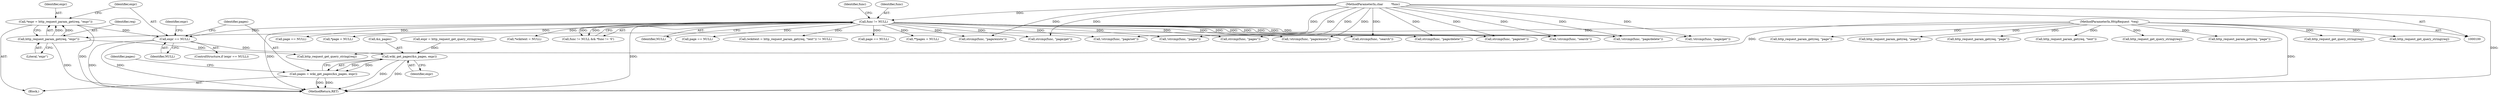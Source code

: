 digraph "0_didiwiki_5e5c796617e1712905dc5462b94bd5e6c08d15ea_0@pointer" {
"1000302" [label="(Call,expr == NULL)"];
"1000296" [label="(Call,*expr = http_request_param_get(req, \"expr\"))"];
"1000298" [label="(Call,http_request_param_get(req, \"expr\"))"];
"1000101" [label="(MethodParameterIn,HttpRequest  *req)"];
"1000107" [label="(Call,func != NULL)"];
"1000103" [label="(MethodParameterIn,char         *func)"];
"1000311" [label="(Call,wiki_get_pages(&n_pages, expr))"];
"1000309" [label="(Call,pages = wiki_get_pages(&n_pages, expr))"];
"1000303" [label="(Identifier,expr)"];
"1000302" [label="(Call,expr == NULL)"];
"1000367" [label="(MethodReturn,RET)"];
"1000307" [label="(Call,http_request_get_query_string(req))"];
"1000284" [label="(Call,!strcmp(func, \"search\"))"];
"1000112" [label="(Identifier,func)"];
"1000300" [label="(Literal,\"expr\")"];
"1000219" [label="(Call,http_request_get_query_string(req))"];
"1000157" [label="(Call,!strcmp(func, \"page/set\"))"];
"1000202" [label="(Call,!strcmp(func, \"page/delete\"))"];
"1000304" [label="(Identifier,NULL)"];
"1000298" [label="(Call,http_request_param_get(req, \"expr\"))"];
"1000305" [label="(Call,expr = http_request_get_query_string(req))"];
"1000299" [label="(Identifier,req)"];
"1000163" [label="(Call,*wikitext = NULL)"];
"1000108" [label="(Identifier,func)"];
"1000116" [label="(Call,!strcmp(func, \"page/get\"))"];
"1000280" [label="(Call,!strcmp(func, \"pages\"))"];
"1000128" [label="(Call,page == NULL)"];
"1000306" [label="(Identifier,expr)"];
"1000133" [label="(Call,http_request_get_query_string(req))"];
"1000182" [label="(Call,http_request_param_get(req, \"page\"))"];
"1000281" [label="(Call,strcmp(func, \"pages\"))"];
"1000316" [label="(Identifier,pages)"];
"1000290" [label="(Call,**pages = NULL)"];
"1000311" [label="(Call,wiki_get_pages(&n_pages, expr))"];
"1000310" [label="(Identifier,pages)"];
"1000297" [label="(Identifier,expr)"];
"1000296" [label="(Call,*expr = http_request_param_get(req, \"expr\"))"];
"1000301" [label="(ControlStructure,if (expr == NULL))"];
"1000285" [label="(Call,strcmp(func, \"search\"))"];
"1000117" [label="(Call,strcmp(func, \"page/get\"))"];
"1000214" [label="(Call,page == NULL)"];
"1000167" [label="(Call,*page = NULL)"];
"1000203" [label="(Call,strcmp(func, \"page/delete\"))"];
"1000314" [label="(Identifier,expr)"];
"1000124" [label="(Call,http_request_param_get(req, \"page\"))"];
"1000158" [label="(Call,strcmp(func, \"page/set\"))"];
"1000101" [label="(MethodParameterIn,HttpRequest  *req)"];
"1000210" [label="(Call,http_request_param_get(req, \"page\"))"];
"1000175" [label="(Call,http_request_param_get(req, \"text\"))"];
"1000257" [label="(Call,http_request_get_query_string(req))"];
"1000106" [label="(Call,func != NULL && *func != '\0')"];
"1000103" [label="(MethodParameterIn,char         *func)"];
"1000241" [label="(Call,strcmp(func, \"page/exists\"))"];
"1000109" [label="(Identifier,NULL)"];
"1000312" [label="(Call,&n_pages)"];
"1000107" [label="(Call,func != NULL)"];
"1000252" [label="(Call,page == NULL)"];
"1000309" [label="(Call,pages = wiki_get_pages(&n_pages, expr))"];
"1000248" [label="(Call,http_request_param_get(req, \"page\"))"];
"1000172" [label="(Call,(wikitext = http_request_param_get(req, \"text\")) != NULL)"];
"1000240" [label="(Call,!strcmp(func, \"page/exists\"))"];
"1000288" [label="(Block,)"];
"1000302" -> "1000301"  [label="AST: "];
"1000302" -> "1000304"  [label="CFG: "];
"1000303" -> "1000302"  [label="AST: "];
"1000304" -> "1000302"  [label="AST: "];
"1000306" -> "1000302"  [label="CFG: "];
"1000310" -> "1000302"  [label="CFG: "];
"1000302" -> "1000367"  [label="DDG: "];
"1000302" -> "1000367"  [label="DDG: "];
"1000296" -> "1000302"  [label="DDG: "];
"1000107" -> "1000302"  [label="DDG: "];
"1000302" -> "1000311"  [label="DDG: "];
"1000296" -> "1000288"  [label="AST: "];
"1000296" -> "1000298"  [label="CFG: "];
"1000297" -> "1000296"  [label="AST: "];
"1000298" -> "1000296"  [label="AST: "];
"1000303" -> "1000296"  [label="CFG: "];
"1000296" -> "1000367"  [label="DDG: "];
"1000298" -> "1000296"  [label="DDG: "];
"1000298" -> "1000296"  [label="DDG: "];
"1000298" -> "1000300"  [label="CFG: "];
"1000299" -> "1000298"  [label="AST: "];
"1000300" -> "1000298"  [label="AST: "];
"1000298" -> "1000367"  [label="DDG: "];
"1000101" -> "1000298"  [label="DDG: "];
"1000298" -> "1000307"  [label="DDG: "];
"1000101" -> "1000100"  [label="AST: "];
"1000101" -> "1000367"  [label="DDG: "];
"1000101" -> "1000124"  [label="DDG: "];
"1000101" -> "1000133"  [label="DDG: "];
"1000101" -> "1000175"  [label="DDG: "];
"1000101" -> "1000182"  [label="DDG: "];
"1000101" -> "1000210"  [label="DDG: "];
"1000101" -> "1000219"  [label="DDG: "];
"1000101" -> "1000248"  [label="DDG: "];
"1000101" -> "1000257"  [label="DDG: "];
"1000101" -> "1000307"  [label="DDG: "];
"1000107" -> "1000106"  [label="AST: "];
"1000107" -> "1000109"  [label="CFG: "];
"1000108" -> "1000107"  [label="AST: "];
"1000109" -> "1000107"  [label="AST: "];
"1000112" -> "1000107"  [label="CFG: "];
"1000106" -> "1000107"  [label="CFG: "];
"1000107" -> "1000367"  [label="DDG: "];
"1000107" -> "1000367"  [label="DDG: "];
"1000107" -> "1000106"  [label="DDG: "];
"1000107" -> "1000106"  [label="DDG: "];
"1000103" -> "1000107"  [label="DDG: "];
"1000107" -> "1000116"  [label="DDG: "];
"1000107" -> "1000117"  [label="DDG: "];
"1000107" -> "1000128"  [label="DDG: "];
"1000107" -> "1000157"  [label="DDG: "];
"1000107" -> "1000158"  [label="DDG: "];
"1000107" -> "1000163"  [label="DDG: "];
"1000107" -> "1000167"  [label="DDG: "];
"1000107" -> "1000172"  [label="DDG: "];
"1000107" -> "1000202"  [label="DDG: "];
"1000107" -> "1000203"  [label="DDG: "];
"1000107" -> "1000214"  [label="DDG: "];
"1000107" -> "1000240"  [label="DDG: "];
"1000107" -> "1000241"  [label="DDG: "];
"1000107" -> "1000252"  [label="DDG: "];
"1000107" -> "1000280"  [label="DDG: "];
"1000107" -> "1000281"  [label="DDG: "];
"1000107" -> "1000284"  [label="DDG: "];
"1000107" -> "1000285"  [label="DDG: "];
"1000107" -> "1000290"  [label="DDG: "];
"1000103" -> "1000100"  [label="AST: "];
"1000103" -> "1000367"  [label="DDG: "];
"1000103" -> "1000116"  [label="DDG: "];
"1000103" -> "1000117"  [label="DDG: "];
"1000103" -> "1000157"  [label="DDG: "];
"1000103" -> "1000158"  [label="DDG: "];
"1000103" -> "1000202"  [label="DDG: "];
"1000103" -> "1000203"  [label="DDG: "];
"1000103" -> "1000240"  [label="DDG: "];
"1000103" -> "1000241"  [label="DDG: "];
"1000103" -> "1000280"  [label="DDG: "];
"1000103" -> "1000281"  [label="DDG: "];
"1000103" -> "1000284"  [label="DDG: "];
"1000103" -> "1000285"  [label="DDG: "];
"1000311" -> "1000309"  [label="AST: "];
"1000311" -> "1000314"  [label="CFG: "];
"1000312" -> "1000311"  [label="AST: "];
"1000314" -> "1000311"  [label="AST: "];
"1000309" -> "1000311"  [label="CFG: "];
"1000311" -> "1000367"  [label="DDG: "];
"1000311" -> "1000367"  [label="DDG: "];
"1000311" -> "1000309"  [label="DDG: "];
"1000311" -> "1000309"  [label="DDG: "];
"1000305" -> "1000311"  [label="DDG: "];
"1000309" -> "1000288"  [label="AST: "];
"1000310" -> "1000309"  [label="AST: "];
"1000316" -> "1000309"  [label="CFG: "];
"1000309" -> "1000367"  [label="DDG: "];
"1000309" -> "1000367"  [label="DDG: "];
}

